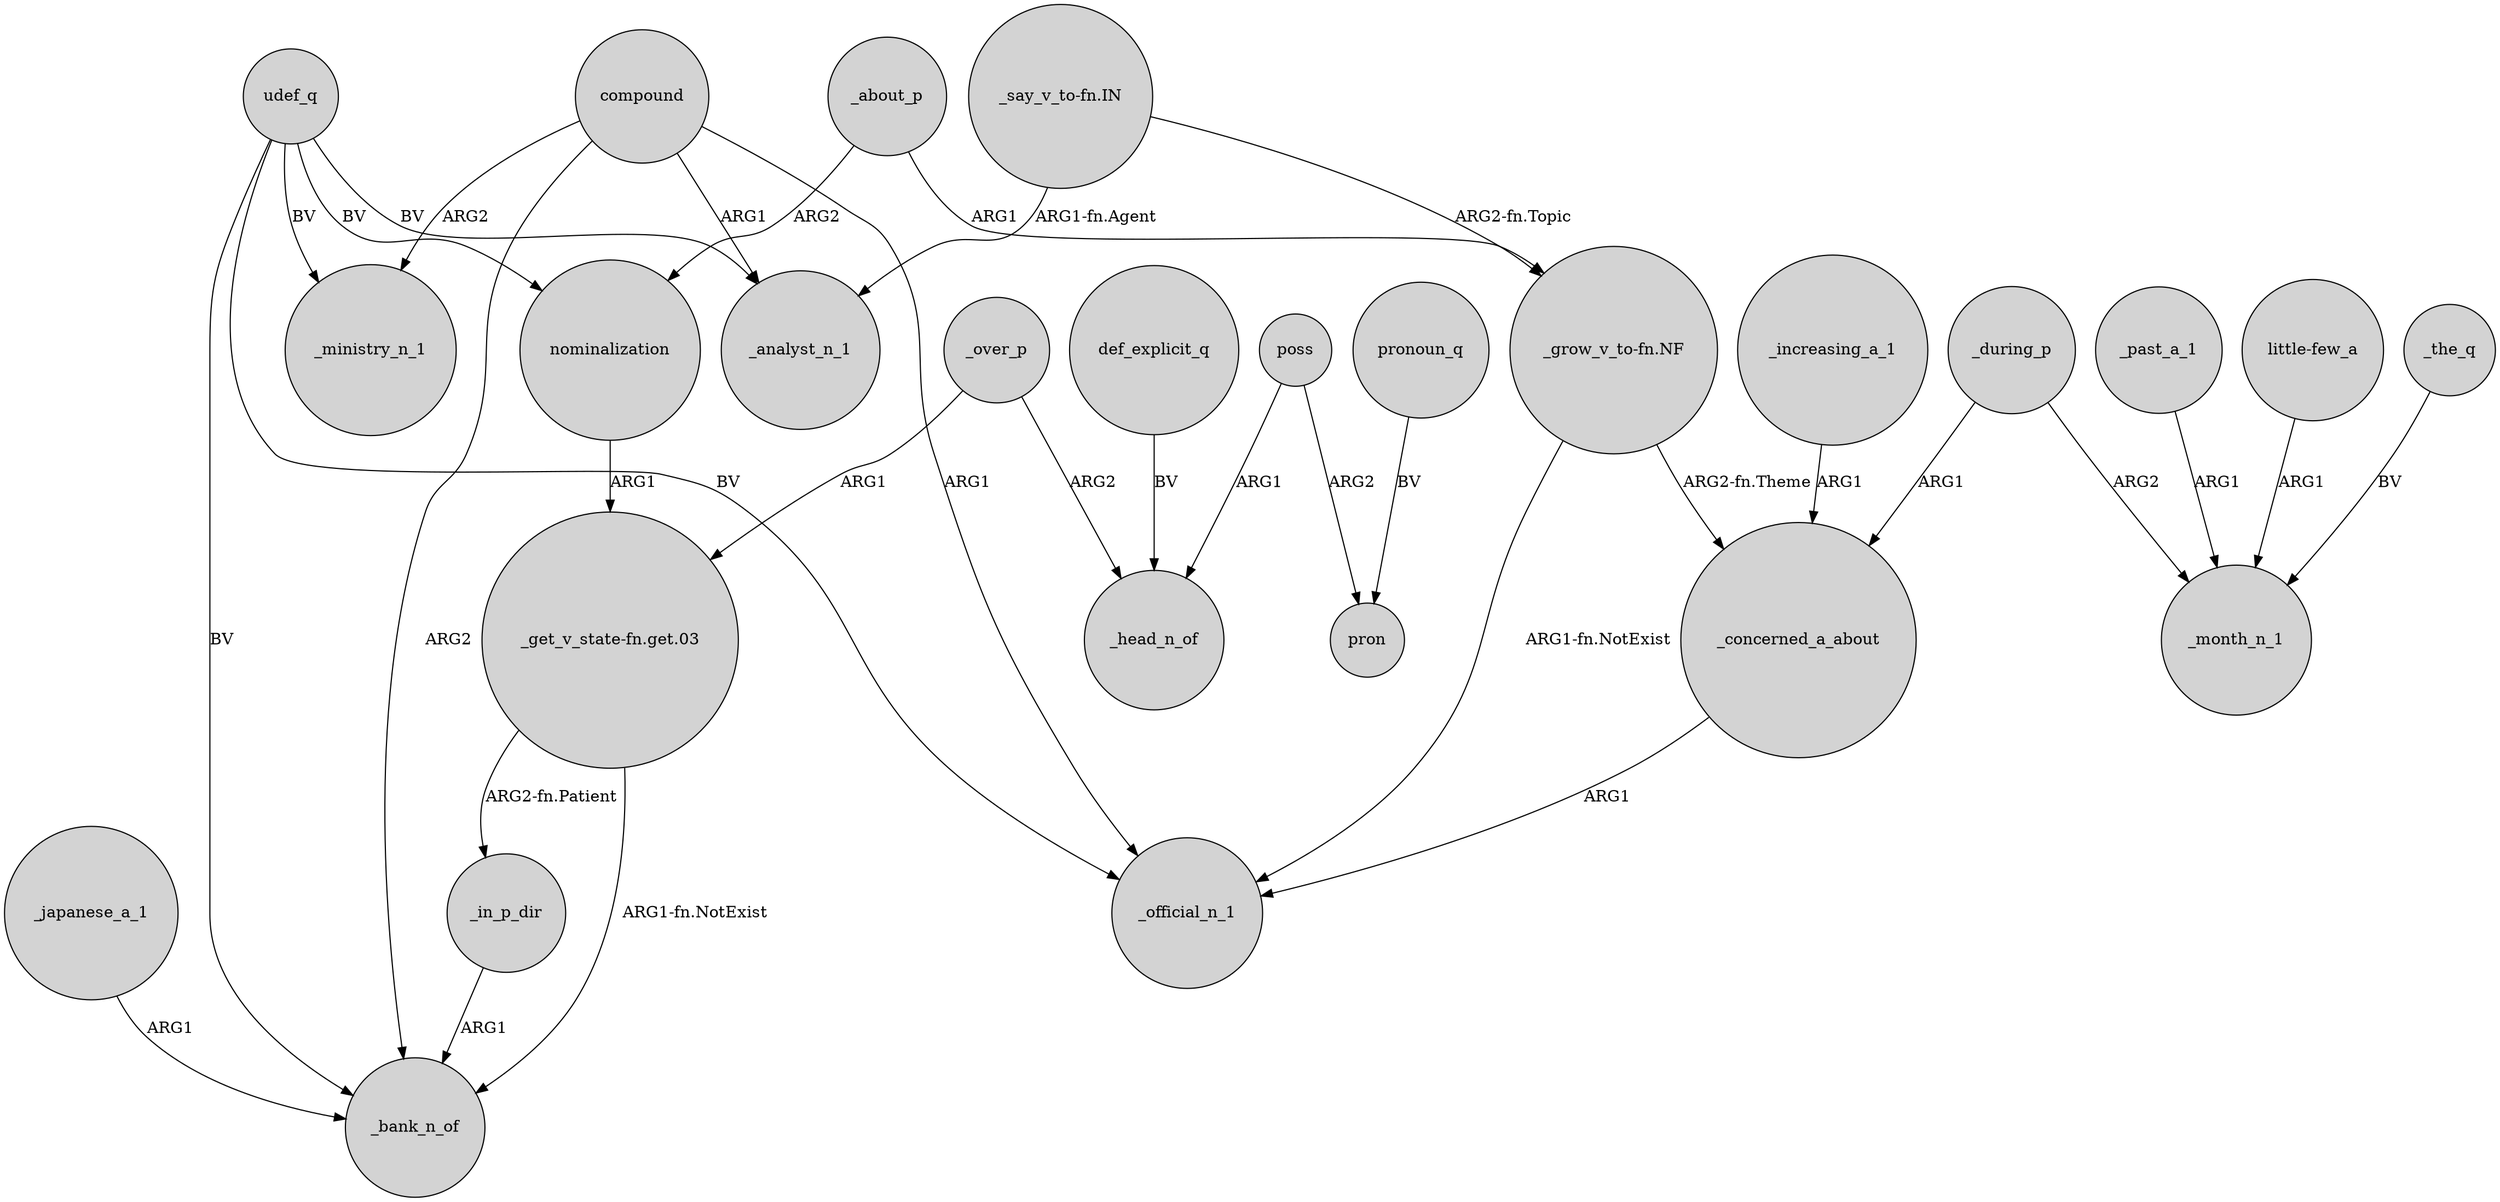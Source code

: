 digraph {
	node [shape=circle style=filled]
	_japanese_a_1 -> _bank_n_of [label=ARG1]
	compound -> _bank_n_of [label=ARG2]
	poss -> _head_n_of [label=ARG1]
	poss -> pron [label=ARG2]
	compound -> _ministry_n_1 [label=ARG2]
	_about_p -> nominalization [label=ARG2]
	"_get_v_state-fn.get.03" -> _in_p_dir [label="ARG2-fn.Patient"]
	udef_q -> _ministry_n_1 [label=BV]
	"_grow_v_to-fn.NF" -> _concerned_a_about [label="ARG2-fn.Theme"]
	_over_p -> "_get_v_state-fn.get.03" [label=ARG1]
	def_explicit_q -> _head_n_of [label=BV]
	"little-few_a" -> _month_n_1 [label=ARG1]
	_in_p_dir -> _bank_n_of [label=ARG1]
	pronoun_q -> pron [label=BV]
	_the_q -> _month_n_1 [label=BV]
	_during_p -> _month_n_1 [label=ARG2]
	_concerned_a_about -> _official_n_1 [label=ARG1]
	nominalization -> "_get_v_state-fn.get.03" [label=ARG1]
	_past_a_1 -> _month_n_1 [label=ARG1]
	udef_q -> _official_n_1 [label=BV]
	"_say_v_to-fn.IN" -> _analyst_n_1 [label="ARG1-fn.Agent"]
	_about_p -> "_grow_v_to-fn.NF" [label=ARG1]
	udef_q -> nominalization [label=BV]
	_during_p -> _concerned_a_about [label=ARG1]
	"_grow_v_to-fn.NF" -> _official_n_1 [label="ARG1-fn.NotExist"]
	compound -> _official_n_1 [label=ARG1]
	"_get_v_state-fn.get.03" -> _bank_n_of [label="ARG1-fn.NotExist"]
	udef_q -> _bank_n_of [label=BV]
	_over_p -> _head_n_of [label=ARG2]
	udef_q -> _analyst_n_1 [label=BV]
	_increasing_a_1 -> _concerned_a_about [label=ARG1]
	"_say_v_to-fn.IN" -> "_grow_v_to-fn.NF" [label="ARG2-fn.Topic"]
	compound -> _analyst_n_1 [label=ARG1]
}
